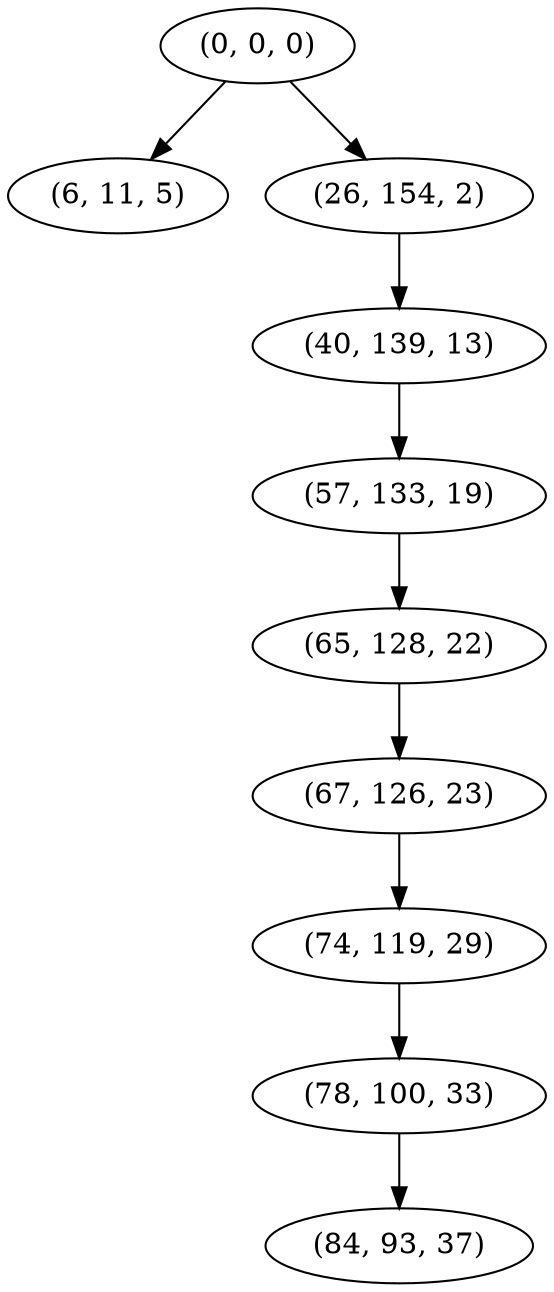 digraph tree {
    "(0, 0, 0)";
    "(6, 11, 5)";
    "(26, 154, 2)";
    "(40, 139, 13)";
    "(57, 133, 19)";
    "(65, 128, 22)";
    "(67, 126, 23)";
    "(74, 119, 29)";
    "(78, 100, 33)";
    "(84, 93, 37)";
    "(0, 0, 0)" -> "(6, 11, 5)";
    "(0, 0, 0)" -> "(26, 154, 2)";
    "(26, 154, 2)" -> "(40, 139, 13)";
    "(40, 139, 13)" -> "(57, 133, 19)";
    "(57, 133, 19)" -> "(65, 128, 22)";
    "(65, 128, 22)" -> "(67, 126, 23)";
    "(67, 126, 23)" -> "(74, 119, 29)";
    "(74, 119, 29)" -> "(78, 100, 33)";
    "(78, 100, 33)" -> "(84, 93, 37)";
}
